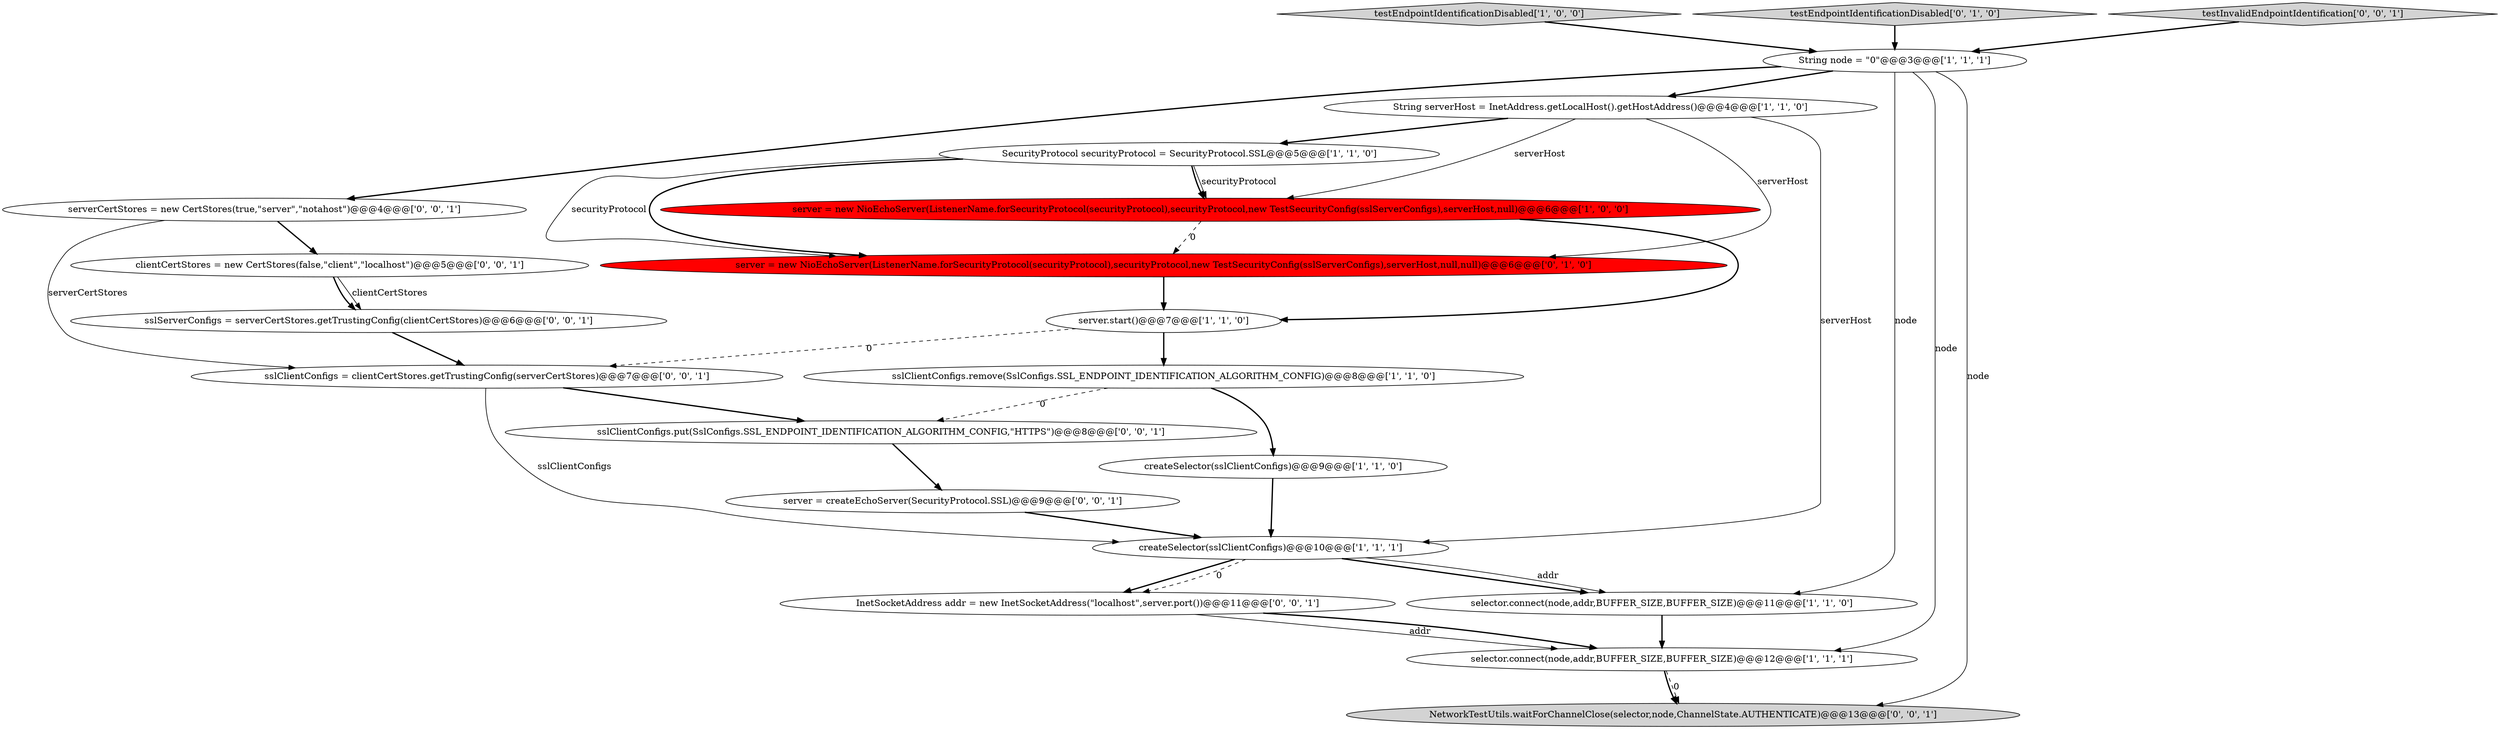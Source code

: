 digraph {
12 [style = filled, label = "server = new NioEchoServer(ListenerName.forSecurityProtocol(securityProtocol),securityProtocol,new TestSecurityConfig(sslServerConfigs),serverHost,null,null)@@@6@@@['0', '1', '0']", fillcolor = red, shape = ellipse image = "AAA1AAABBB2BBB"];
3 [style = filled, label = "String serverHost = InetAddress.getLocalHost().getHostAddress()@@@4@@@['1', '1', '0']", fillcolor = white, shape = ellipse image = "AAA0AAABBB1BBB"];
14 [style = filled, label = "server = createEchoServer(SecurityProtocol.SSL)@@@9@@@['0', '0', '1']", fillcolor = white, shape = ellipse image = "AAA0AAABBB3BBB"];
10 [style = filled, label = "testEndpointIdentificationDisabled['1', '0', '0']", fillcolor = lightgray, shape = diamond image = "AAA0AAABBB1BBB"];
0 [style = filled, label = "sslClientConfigs.remove(SslConfigs.SSL_ENDPOINT_IDENTIFICATION_ALGORITHM_CONFIG)@@@8@@@['1', '1', '0']", fillcolor = white, shape = ellipse image = "AAA0AAABBB1BBB"];
19 [style = filled, label = "clientCertStores = new CertStores(false,\"client\",\"localhost\")@@@5@@@['0', '0', '1']", fillcolor = white, shape = ellipse image = "AAA0AAABBB3BBB"];
5 [style = filled, label = "server = new NioEchoServer(ListenerName.forSecurityProtocol(securityProtocol),securityProtocol,new TestSecurityConfig(sslServerConfigs),serverHost,null)@@@6@@@['1', '0', '0']", fillcolor = red, shape = ellipse image = "AAA1AAABBB1BBB"];
16 [style = filled, label = "sslClientConfigs = clientCertStores.getTrustingConfig(serverCertStores)@@@7@@@['0', '0', '1']", fillcolor = white, shape = ellipse image = "AAA0AAABBB3BBB"];
1 [style = filled, label = "selector.connect(node,addr,BUFFER_SIZE,BUFFER_SIZE)@@@12@@@['1', '1', '1']", fillcolor = white, shape = ellipse image = "AAA0AAABBB1BBB"];
6 [style = filled, label = "String node = \"0\"@@@3@@@['1', '1', '1']", fillcolor = white, shape = ellipse image = "AAA0AAABBB1BBB"];
4 [style = filled, label = "server.start()@@@7@@@['1', '1', '0']", fillcolor = white, shape = ellipse image = "AAA0AAABBB1BBB"];
15 [style = filled, label = "sslServerConfigs = serverCertStores.getTrustingConfig(clientCertStores)@@@6@@@['0', '0', '1']", fillcolor = white, shape = ellipse image = "AAA0AAABBB3BBB"];
7 [style = filled, label = "SecurityProtocol securityProtocol = SecurityProtocol.SSL@@@5@@@['1', '1', '0']", fillcolor = white, shape = ellipse image = "AAA0AAABBB1BBB"];
11 [style = filled, label = "testEndpointIdentificationDisabled['0', '1', '0']", fillcolor = lightgray, shape = diamond image = "AAA0AAABBB2BBB"];
8 [style = filled, label = "createSelector(sslClientConfigs)@@@9@@@['1', '1', '0']", fillcolor = white, shape = ellipse image = "AAA0AAABBB1BBB"];
2 [style = filled, label = "createSelector(sslClientConfigs)@@@10@@@['1', '1', '1']", fillcolor = white, shape = ellipse image = "AAA0AAABBB1BBB"];
20 [style = filled, label = "sslClientConfigs.put(SslConfigs.SSL_ENDPOINT_IDENTIFICATION_ALGORITHM_CONFIG,\"HTTPS\")@@@8@@@['0', '0', '1']", fillcolor = white, shape = ellipse image = "AAA0AAABBB3BBB"];
9 [style = filled, label = "selector.connect(node,addr,BUFFER_SIZE,BUFFER_SIZE)@@@11@@@['1', '1', '0']", fillcolor = white, shape = ellipse image = "AAA0AAABBB1BBB"];
18 [style = filled, label = "testInvalidEndpointIdentification['0', '0', '1']", fillcolor = lightgray, shape = diamond image = "AAA0AAABBB3BBB"];
17 [style = filled, label = "NetworkTestUtils.waitForChannelClose(selector,node,ChannelState.AUTHENTICATE)@@@13@@@['0', '0', '1']", fillcolor = lightgray, shape = ellipse image = "AAA0AAABBB3BBB"];
21 [style = filled, label = "InetSocketAddress addr = new InetSocketAddress(\"localhost\",server.port())@@@11@@@['0', '0', '1']", fillcolor = white, shape = ellipse image = "AAA0AAABBB3BBB"];
13 [style = filled, label = "serverCertStores = new CertStores(true,\"server\",\"notahost\")@@@4@@@['0', '0', '1']", fillcolor = white, shape = ellipse image = "AAA0AAABBB3BBB"];
6->3 [style = bold, label=""];
19->15 [style = solid, label="clientCertStores"];
5->12 [style = dashed, label="0"];
4->16 [style = dashed, label="0"];
7->12 [style = bold, label=""];
11->6 [style = bold, label=""];
3->2 [style = solid, label="serverHost"];
13->16 [style = solid, label="serverCertStores"];
20->14 [style = bold, label=""];
3->12 [style = solid, label="serverHost"];
2->9 [style = bold, label=""];
2->9 [style = solid, label="addr"];
15->16 [style = bold, label=""];
0->20 [style = dashed, label="0"];
10->6 [style = bold, label=""];
6->1 [style = solid, label="node"];
6->17 [style = solid, label="node"];
4->0 [style = bold, label=""];
1->17 [style = bold, label=""];
6->9 [style = solid, label="node"];
3->5 [style = solid, label="serverHost"];
7->5 [style = bold, label=""];
13->19 [style = bold, label=""];
21->1 [style = solid, label="addr"];
1->17 [style = dashed, label="0"];
8->2 [style = bold, label=""];
3->7 [style = bold, label=""];
12->4 [style = bold, label=""];
18->6 [style = bold, label=""];
2->21 [style = bold, label=""];
2->21 [style = dashed, label="0"];
6->13 [style = bold, label=""];
5->4 [style = bold, label=""];
21->1 [style = bold, label=""];
0->8 [style = bold, label=""];
16->2 [style = solid, label="sslClientConfigs"];
7->5 [style = solid, label="securityProtocol"];
14->2 [style = bold, label=""];
7->12 [style = solid, label="securityProtocol"];
19->15 [style = bold, label=""];
9->1 [style = bold, label=""];
16->20 [style = bold, label=""];
}
